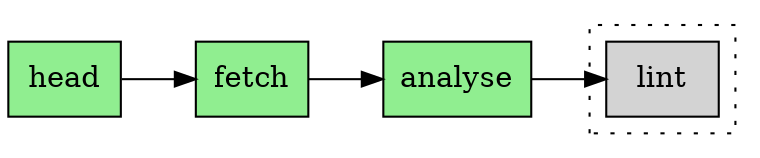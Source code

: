 digraph pipeline {
  node [shape="box"]
  rankdir=LR
  n4 [label="head",fillcolor="#90ee90",style="filled"]
  n3 [label="fetch",fillcolor="#90ee90",style="filled"]
  n2 [label="analyse",fillcolor="#90ee90",style="filled"]
  subgraph cluster_0 {
  style="dotted"n5 [label="lint",fillcolor="#d3d3d3",style="filled"]
  }
  n2 -> n5
  n3 -> n2
  n4 -> n3
  }

